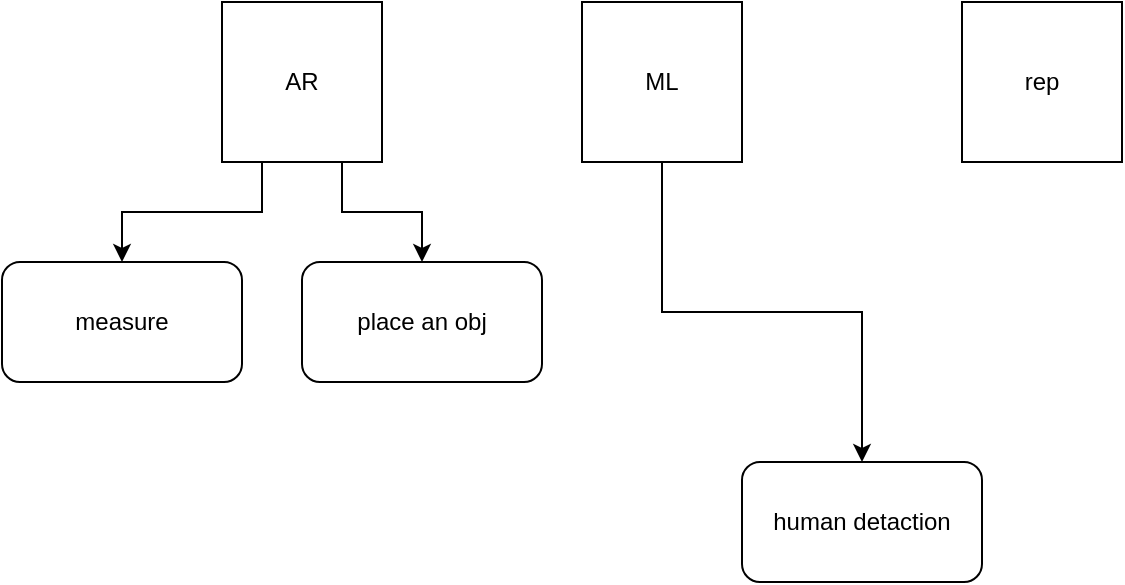 <mxfile version="18.0.8" type="device"><diagram id="4qYauhtVtplCTAzTexnG" name="Page-1"><mxGraphModel dx="1038" dy="617" grid="1" gridSize="10" guides="1" tooltips="1" connect="1" arrows="1" fold="1" page="1" pageScale="1" pageWidth="827" pageHeight="1169" math="0" shadow="0"><root><mxCell id="0"/><mxCell id="1" parent="0"/><mxCell id="133N8nUIzLus5fStuTV0-6" style="edgeStyle=orthogonalEdgeStyle;rounded=0;orthogonalLoop=1;jettySize=auto;html=1;exitX=0.25;exitY=1;exitDx=0;exitDy=0;" edge="1" parent="1" source="133N8nUIzLus5fStuTV0-1" target="133N8nUIzLus5fStuTV0-4"><mxGeometry relative="1" as="geometry"/></mxCell><mxCell id="133N8nUIzLus5fStuTV0-7" style="edgeStyle=orthogonalEdgeStyle;rounded=0;orthogonalLoop=1;jettySize=auto;html=1;exitX=0.75;exitY=1;exitDx=0;exitDy=0;" edge="1" parent="1" source="133N8nUIzLus5fStuTV0-1" target="133N8nUIzLus5fStuTV0-5"><mxGeometry relative="1" as="geometry"/></mxCell><mxCell id="133N8nUIzLus5fStuTV0-1" value="AR" style="whiteSpace=wrap;html=1;aspect=fixed;" vertex="1" parent="1"><mxGeometry x="170" y="130" width="80" height="80" as="geometry"/></mxCell><mxCell id="133N8nUIzLus5fStuTV0-9" style="edgeStyle=orthogonalEdgeStyle;rounded=0;orthogonalLoop=1;jettySize=auto;html=1;exitX=0.5;exitY=1;exitDx=0;exitDy=0;" edge="1" parent="1" source="133N8nUIzLus5fStuTV0-2" target="133N8nUIzLus5fStuTV0-8"><mxGeometry relative="1" as="geometry"/></mxCell><mxCell id="133N8nUIzLus5fStuTV0-2" value="ML" style="whiteSpace=wrap;html=1;aspect=fixed;" vertex="1" parent="1"><mxGeometry x="350" y="130" width="80" height="80" as="geometry"/></mxCell><mxCell id="133N8nUIzLus5fStuTV0-3" value="rep" style="whiteSpace=wrap;html=1;aspect=fixed;" vertex="1" parent="1"><mxGeometry x="540" y="130" width="80" height="80" as="geometry"/></mxCell><mxCell id="133N8nUIzLus5fStuTV0-4" value="measure" style="rounded=1;whiteSpace=wrap;html=1;" vertex="1" parent="1"><mxGeometry x="60" y="260" width="120" height="60" as="geometry"/></mxCell><mxCell id="133N8nUIzLus5fStuTV0-5" value="place an obj" style="rounded=1;whiteSpace=wrap;html=1;" vertex="1" parent="1"><mxGeometry x="210" y="260" width="120" height="60" as="geometry"/></mxCell><mxCell id="133N8nUIzLus5fStuTV0-8" value="human detaction" style="rounded=1;whiteSpace=wrap;html=1;" vertex="1" parent="1"><mxGeometry x="430" y="360" width="120" height="60" as="geometry"/></mxCell></root></mxGraphModel></diagram></mxfile>